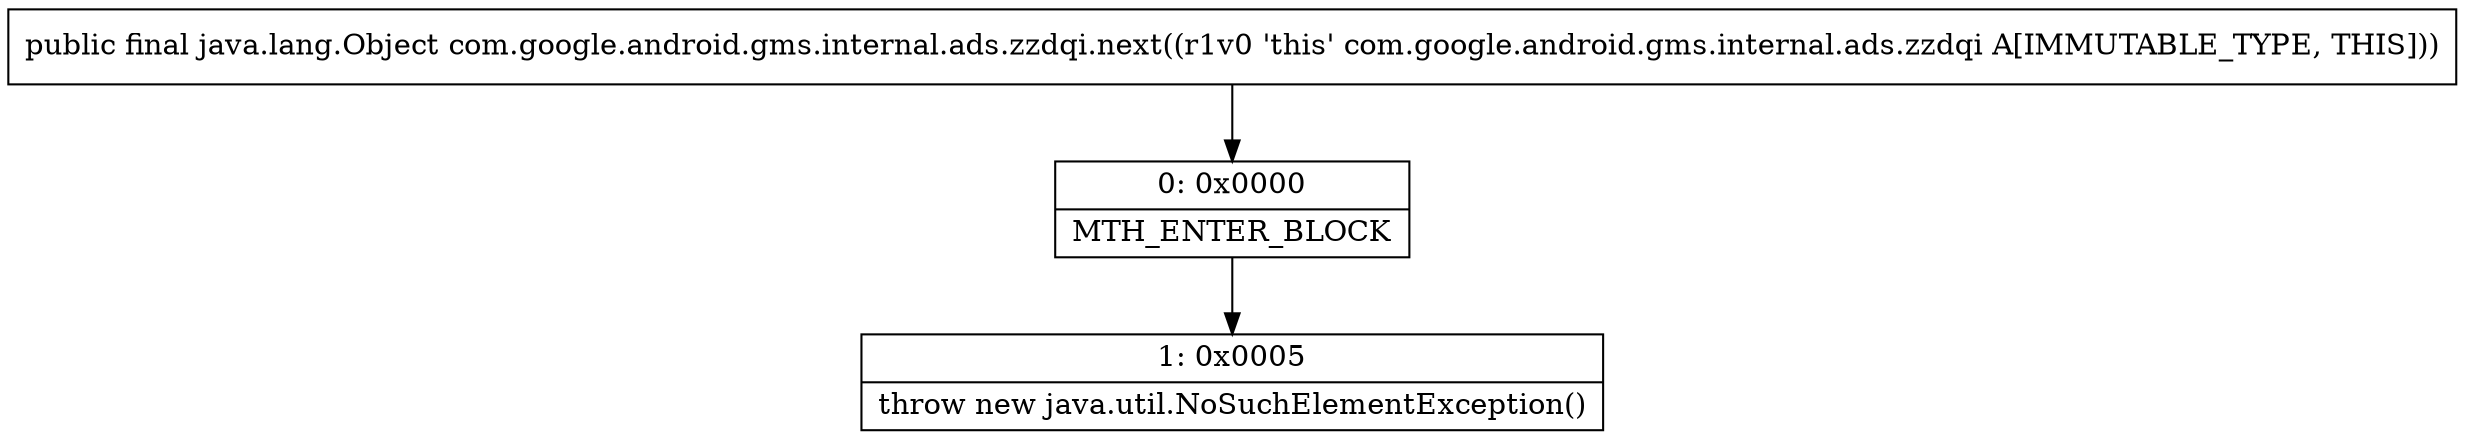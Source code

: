 digraph "CFG forcom.google.android.gms.internal.ads.zzdqi.next()Ljava\/lang\/Object;" {
Node_0 [shape=record,label="{0\:\ 0x0000|MTH_ENTER_BLOCK\l}"];
Node_1 [shape=record,label="{1\:\ 0x0005|throw new java.util.NoSuchElementException()\l}"];
MethodNode[shape=record,label="{public final java.lang.Object com.google.android.gms.internal.ads.zzdqi.next((r1v0 'this' com.google.android.gms.internal.ads.zzdqi A[IMMUTABLE_TYPE, THIS])) }"];
MethodNode -> Node_0;
Node_0 -> Node_1;
}

